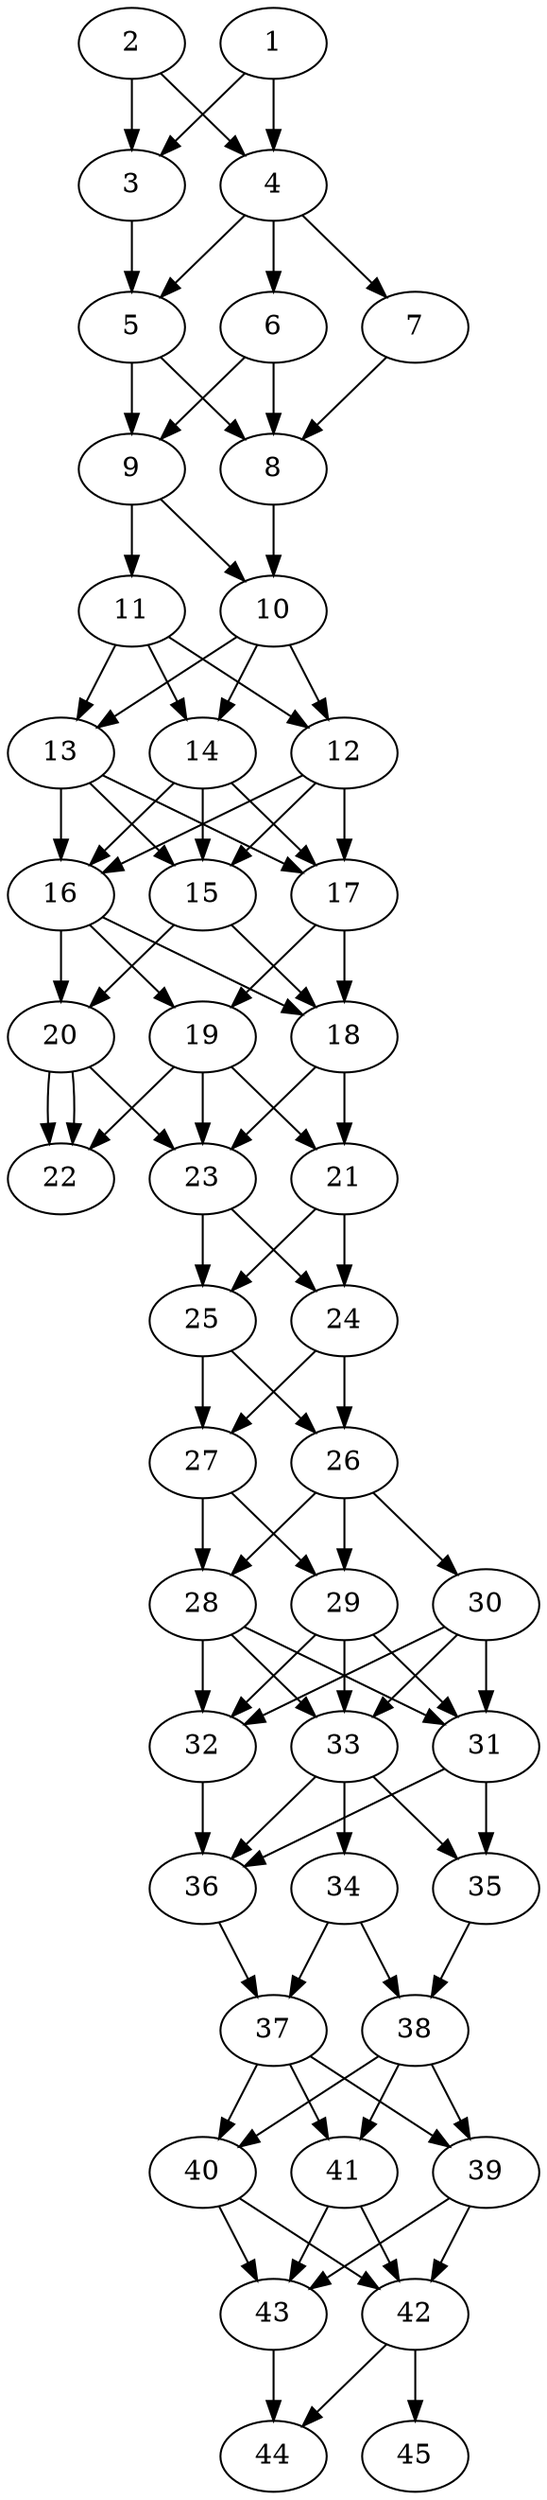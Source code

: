 // DAG automatically generated by daggen at Thu Oct  3 14:07:25 2019
// ./daggen --dot -n 45 --ccr 0.4 --fat 0.3 --regular 0.7 --density 0.9 --mindata 5242880 --maxdata 52428800 
digraph G {
  1 [size="46225920", alpha="0.07", expect_size="18490368"] 
  1 -> 3 [size ="18490368"]
  1 -> 4 [size ="18490368"]
  2 [size="99225600", alpha="0.07", expect_size="39690240"] 
  2 -> 3 [size ="39690240"]
  2 -> 4 [size ="39690240"]
  3 [size="52270080", alpha="0.17", expect_size="20908032"] 
  3 -> 5 [size ="20908032"]
  4 [size="28236800", alpha="0.20", expect_size="11294720"] 
  4 -> 5 [size ="11294720"]
  4 -> 6 [size ="11294720"]
  4 -> 7 [size ="11294720"]
  5 [size="24373760", alpha="0.06", expect_size="9749504"] 
  5 -> 8 [size ="9749504"]
  5 -> 9 [size ="9749504"]
  6 [size="94963200", alpha="0.12", expect_size="37985280"] 
  6 -> 8 [size ="37985280"]
  6 -> 9 [size ="37985280"]
  7 [size="57305600", alpha="0.06", expect_size="22922240"] 
  7 -> 8 [size ="22922240"]
  8 [size="123220480", alpha="0.16", expect_size="49288192"] 
  8 -> 10 [size ="49288192"]
  9 [size="84341760", alpha="0.14", expect_size="33736704"] 
  9 -> 10 [size ="33736704"]
  9 -> 11 [size ="33736704"]
  10 [size="106186240", alpha="0.02", expect_size="42474496"] 
  10 -> 12 [size ="42474496"]
  10 -> 13 [size ="42474496"]
  10 -> 14 [size ="42474496"]
  11 [size="117839360", alpha="0.14", expect_size="47135744"] 
  11 -> 12 [size ="47135744"]
  11 -> 13 [size ="47135744"]
  11 -> 14 [size ="47135744"]
  12 [size="41256960", alpha="0.11", expect_size="16502784"] 
  12 -> 15 [size ="16502784"]
  12 -> 16 [size ="16502784"]
  12 -> 17 [size ="16502784"]
  13 [size="85432320", alpha="0.12", expect_size="34172928"] 
  13 -> 15 [size ="34172928"]
  13 -> 16 [size ="34172928"]
  13 -> 17 [size ="34172928"]
  14 [size="65418240", alpha="0.15", expect_size="26167296"] 
  14 -> 15 [size ="26167296"]
  14 -> 16 [size ="26167296"]
  14 -> 17 [size ="26167296"]
  15 [size="62620160", alpha="0.20", expect_size="25048064"] 
  15 -> 18 [size ="25048064"]
  15 -> 20 [size ="25048064"]
  16 [size="100400640", alpha="0.04", expect_size="40160256"] 
  16 -> 18 [size ="40160256"]
  16 -> 19 [size ="40160256"]
  16 -> 20 [size ="40160256"]
  17 [size="54551040", alpha="0.20", expect_size="21820416"] 
  17 -> 18 [size ="21820416"]
  17 -> 19 [size ="21820416"]
  18 [size="92477440", alpha="0.03", expect_size="36990976"] 
  18 -> 21 [size ="36990976"]
  18 -> 23 [size ="36990976"]
  19 [size="70169600", alpha="0.19", expect_size="28067840"] 
  19 -> 21 [size ="28067840"]
  19 -> 22 [size ="28067840"]
  19 -> 23 [size ="28067840"]
  20 [size="32788480", alpha="0.06", expect_size="13115392"] 
  20 -> 22 [size ="13115392"]
  20 -> 22 [size ="13115392"]
  20 -> 23 [size ="13115392"]
  21 [size="46392320", alpha="0.18", expect_size="18556928"] 
  21 -> 24 [size ="18556928"]
  21 -> 25 [size ="18556928"]
  22 [size="13322240", alpha="0.05", expect_size="5328896"] 
  23 [size="80494080", alpha="0.19", expect_size="32197632"] 
  23 -> 24 [size ="32197632"]
  23 -> 25 [size ="32197632"]
  24 [size="34659840", alpha="0.16", expect_size="13863936"] 
  24 -> 26 [size ="13863936"]
  24 -> 27 [size ="13863936"]
  25 [size="124687360", alpha="0.14", expect_size="49874944"] 
  25 -> 26 [size ="49874944"]
  25 -> 27 [size ="49874944"]
  26 [size="121991680", alpha="0.06", expect_size="48796672"] 
  26 -> 28 [size ="48796672"]
  26 -> 29 [size ="48796672"]
  26 -> 30 [size ="48796672"]
  27 [size="29785600", alpha="0.06", expect_size="11914240"] 
  27 -> 28 [size ="11914240"]
  27 -> 29 [size ="11914240"]
  28 [size="26984960", alpha="0.04", expect_size="10793984"] 
  28 -> 31 [size ="10793984"]
  28 -> 32 [size ="10793984"]
  28 -> 33 [size ="10793984"]
  29 [size="46681600", alpha="0.15", expect_size="18672640"] 
  29 -> 31 [size ="18672640"]
  29 -> 32 [size ="18672640"]
  29 -> 33 [size ="18672640"]
  30 [size="39239680", alpha="0.01", expect_size="15695872"] 
  30 -> 31 [size ="15695872"]
  30 -> 32 [size ="15695872"]
  30 -> 33 [size ="15695872"]
  31 [size="72867840", alpha="0.05", expect_size="29147136"] 
  31 -> 35 [size ="29147136"]
  31 -> 36 [size ="29147136"]
  32 [size="62722560", alpha="0.13", expect_size="25089024"] 
  32 -> 36 [size ="25089024"]
  33 [size="94924800", alpha="0.14", expect_size="37969920"] 
  33 -> 34 [size ="37969920"]
  33 -> 35 [size ="37969920"]
  33 -> 36 [size ="37969920"]
  34 [size="90675200", alpha="0.04", expect_size="36270080"] 
  34 -> 37 [size ="36270080"]
  34 -> 38 [size ="36270080"]
  35 [size="65100800", alpha="0.03", expect_size="26040320"] 
  35 -> 38 [size ="26040320"]
  36 [size="29470720", alpha="0.16", expect_size="11788288"] 
  36 -> 37 [size ="11788288"]
  37 [size="65640960", alpha="0.16", expect_size="26256384"] 
  37 -> 39 [size ="26256384"]
  37 -> 40 [size ="26256384"]
  37 -> 41 [size ="26256384"]
  38 [size="99850240", alpha="0.09", expect_size="39940096"] 
  38 -> 39 [size ="39940096"]
  38 -> 40 [size ="39940096"]
  38 -> 41 [size ="39940096"]
  39 [size="124247040", alpha="0.12", expect_size="49698816"] 
  39 -> 42 [size ="49698816"]
  39 -> 43 [size ="49698816"]
  40 [size="92103680", alpha="0.19", expect_size="36841472"] 
  40 -> 42 [size ="36841472"]
  40 -> 43 [size ="36841472"]
  41 [size="96496640", alpha="0.11", expect_size="38598656"] 
  41 -> 42 [size ="38598656"]
  41 -> 43 [size ="38598656"]
  42 [size="124200960", alpha="0.03", expect_size="49680384"] 
  42 -> 44 [size ="49680384"]
  42 -> 45 [size ="49680384"]
  43 [size="85399040", alpha="0.07", expect_size="34159616"] 
  43 -> 44 [size ="34159616"]
  44 [size="52418560", alpha="0.14", expect_size="20967424"] 
  45 [size="77570560", alpha="0.01", expect_size="31028224"] 
}
